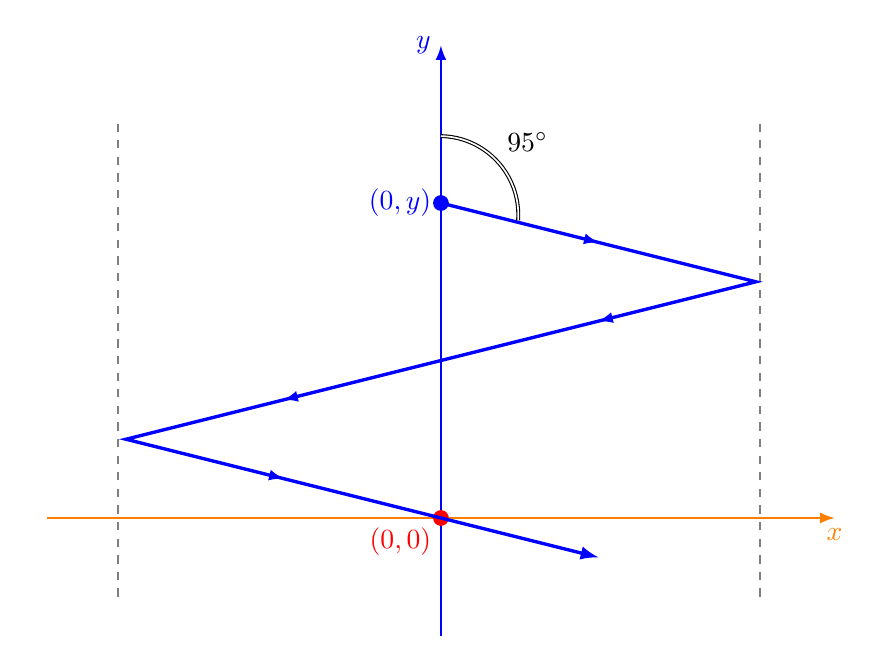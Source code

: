 \tikzstyle{line} = [draw,gray,thick]
\tikzstyle{arrow} = [->,>=latex,thick]
\begin{tikzpicture}[scale=1]

%\draw[gray] (0,0) grid (12,15);

\draw[arrow,orange] (-5,0)--(5,0) node[below]{$x$};
\draw[arrow,blue] (0,-1.5)--(0,6) node[left]{$y$};

\node[below left,red] at (0,0) {$(0,0)$};

\fill[red] (0,0) circle (0.1);

\fill[blue] (0,4) circle (0.1) node[left] {$(0,y)$};

% Arrows
\draw[->,>=latex,blue,thick] (0,4)--++(2,-0.5);
\draw[->,>=latex,blue,thick] (4,3)--++(-2,-0.5);
\draw[->,>=latex,blue, thick] (0,2)--++(-2,-0.5);
\draw[->,>=latex,blue,thick] (-4,1)--++(2,-0.5);

% Ray
\draw[->,>=latex,blue,very thick] (0,4)--++(4,-1)--++(-8,-2)--++(6,-1.5);

% Borders
\draw[gray, thick, dashed] (-4.1,-1)--++(0,6);
\draw[gray, thick, dashed] (4.05,-1)--++(0,6);


% Angle
\draw[double] (0,4.85) arc (89:-4:1) node[midway, above right]{$95^\circ$};

\end{tikzpicture}
